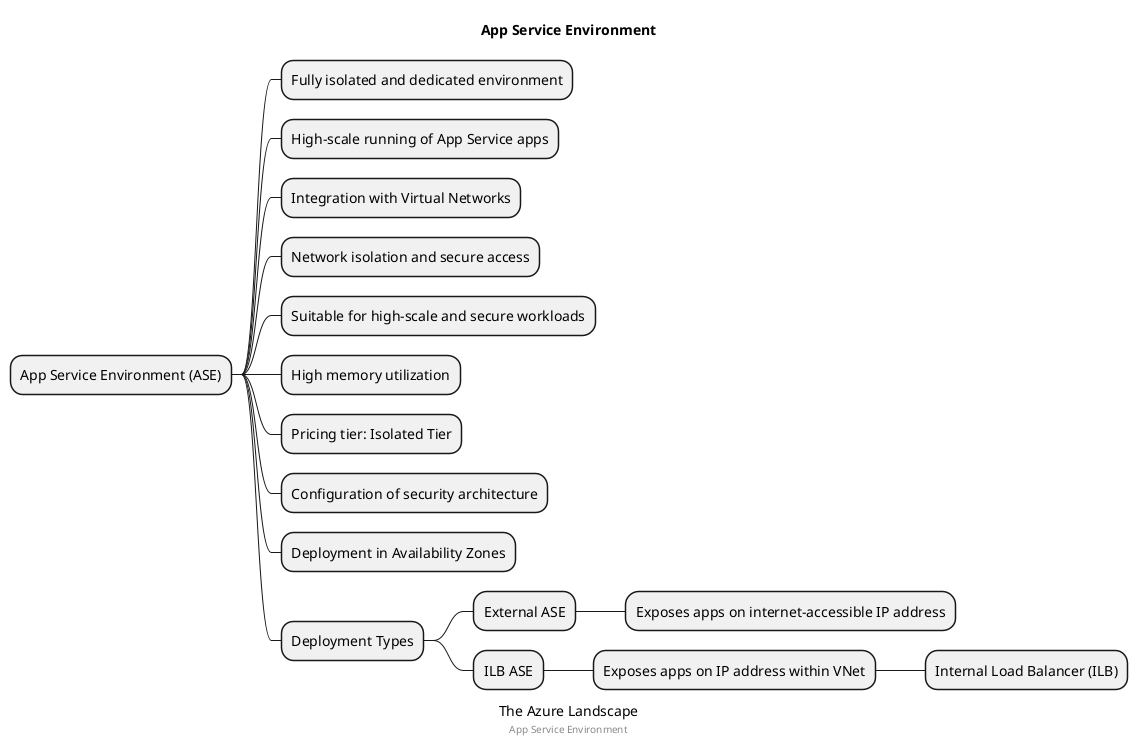 @startmindmap "App Service Environment"

'Icons https://plantuml.com/sprite

title App Service Environment
caption The Azure Landscape

center footer App Service Environment

* App Service Environment (ASE)
** Fully isolated and dedicated environment
** High-scale running of App Service apps
** Integration with Virtual Networks
** Network isolation and secure access
** Suitable for high-scale and secure workloads
** High memory utilization
** Pricing tier: Isolated Tier
** Configuration of security architecture
** Deployment in Availability Zones
** Deployment Types
*** External ASE
**** Exposes apps on internet-accessible IP address
*** ILB ASE
**** Exposes apps on IP address within VNet
***** Internal Load Balancer (ILB)
@endmindmap